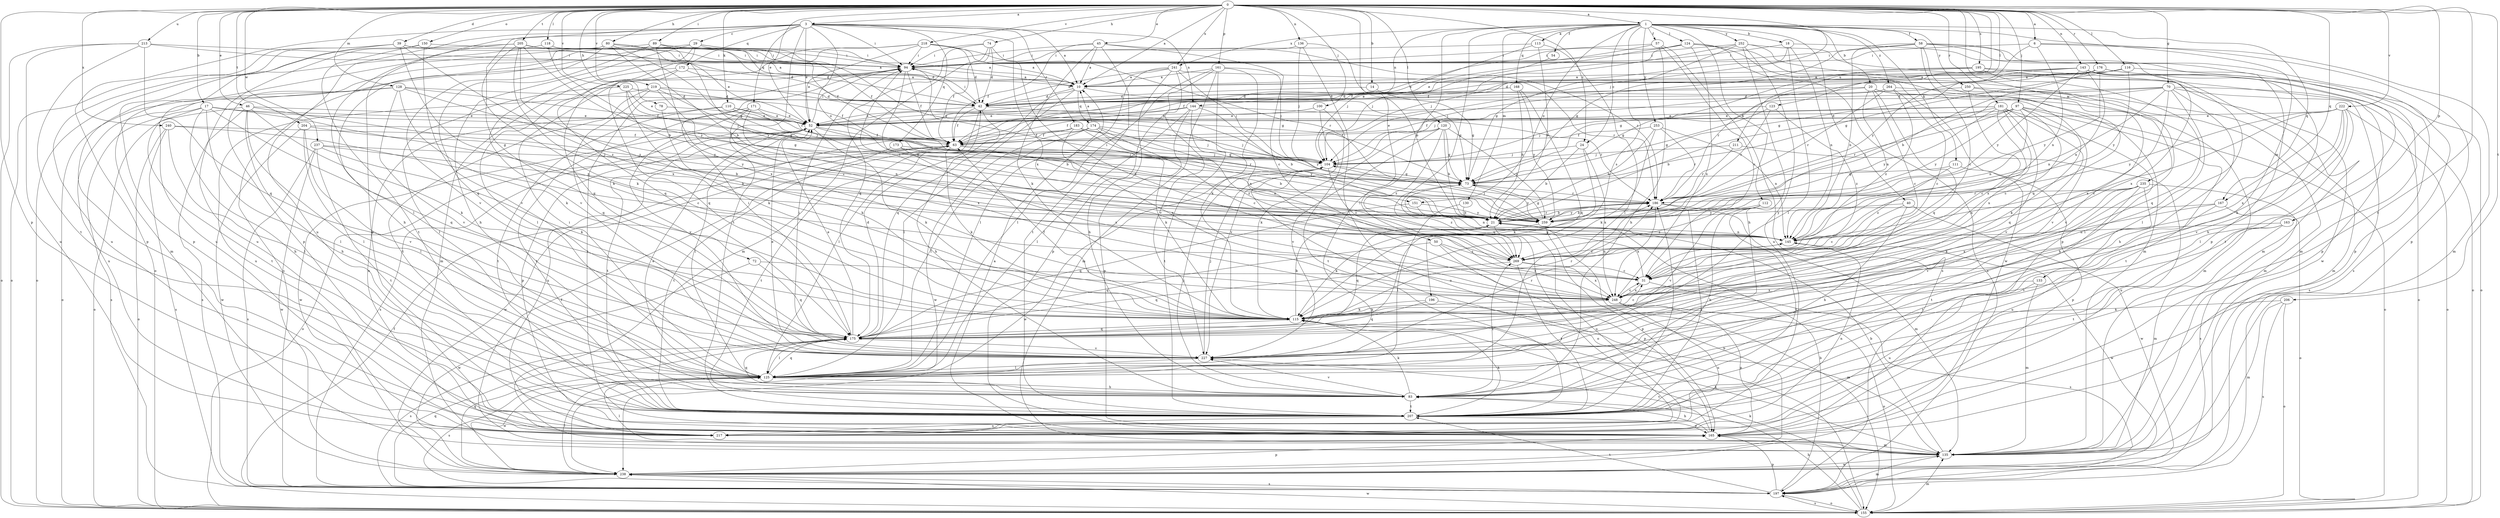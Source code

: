 strict digraph  {
0;
1;
3;
6;
10;
14;
17;
18;
20;
21;
24;
29;
31;
39;
40;
42;
45;
46;
50;
52;
54;
57;
58;
63;
70;
72;
73;
74;
78;
80;
83;
89;
94;
97;
100;
104;
110;
111;
112;
113;
115;
116;
118;
120;
123;
124;
125;
128;
130;
133;
135;
136;
143;
144;
145;
150;
151;
155;
161;
163;
165;
167;
168;
171;
172;
173;
174;
175;
176;
181;
183;
186;
195;
196;
197;
204;
205;
206;
207;
211;
213;
217;
218;
219;
222;
225;
227;
235;
237;
238;
240;
241;
248;
250;
252;
253;
259;
264;
269;
0 -> 1  [label=a];
0 -> 3  [label=a];
0 -> 6  [label=a];
0 -> 10  [label=a];
0 -> 14  [label=b];
0 -> 17  [label=b];
0 -> 24  [label=c];
0 -> 39  [label=d];
0 -> 45  [label=e];
0 -> 46  [label=e];
0 -> 50  [label=e];
0 -> 52  [label=e];
0 -> 70  [label=g];
0 -> 74  [label=h];
0 -> 78  [label=h];
0 -> 80  [label=h];
0 -> 89  [label=i];
0 -> 97  [label=j];
0 -> 100  [label=j];
0 -> 104  [label=j];
0 -> 110  [label=k];
0 -> 116  [label=l];
0 -> 118  [label=l];
0 -> 120  [label=l];
0 -> 123  [label=l];
0 -> 128  [label=m];
0 -> 136  [label=n];
0 -> 143  [label=n];
0 -> 150  [label=o];
0 -> 161  [label=p];
0 -> 163  [label=p];
0 -> 165  [label=p];
0 -> 167  [label=q];
0 -> 176  [label=r];
0 -> 181  [label=r];
0 -> 195  [label=s];
0 -> 204  [label=t];
0 -> 205  [label=t];
0 -> 206  [label=t];
0 -> 207  [label=t];
0 -> 211  [label=u];
0 -> 213  [label=u];
0 -> 218  [label=v];
0 -> 219  [label=v];
0 -> 222  [label=v];
0 -> 225  [label=v];
0 -> 235  [label=w];
0 -> 237  [label=w];
0 -> 240  [label=x];
0 -> 241  [label=x];
1 -> 18  [label=b];
1 -> 20  [label=b];
1 -> 24  [label=c];
1 -> 40  [label=d];
1 -> 54  [label=f];
1 -> 57  [label=f];
1 -> 58  [label=f];
1 -> 111  [label=k];
1 -> 112  [label=k];
1 -> 113  [label=k];
1 -> 124  [label=l];
1 -> 125  [label=l];
1 -> 130  [label=m];
1 -> 133  [label=m];
1 -> 144  [label=n];
1 -> 151  [label=o];
1 -> 167  [label=q];
1 -> 168  [label=q];
1 -> 196  [label=s];
1 -> 217  [label=u];
1 -> 241  [label=x];
1 -> 250  [label=y];
1 -> 252  [label=y];
1 -> 253  [label=y];
1 -> 264  [label=z];
3 -> 10  [label=a];
3 -> 29  [label=c];
3 -> 52  [label=e];
3 -> 72  [label=g];
3 -> 94  [label=i];
3 -> 144  [label=n];
3 -> 151  [label=o];
3 -> 155  [label=o];
3 -> 165  [label=p];
3 -> 171  [label=q];
3 -> 172  [label=q];
3 -> 173  [label=q];
3 -> 183  [label=r];
3 -> 207  [label=t];
3 -> 217  [label=u];
3 -> 248  [label=x];
6 -> 94  [label=i];
6 -> 135  [label=m];
6 -> 145  [label=n];
6 -> 165  [label=p];
6 -> 259  [label=y];
10 -> 42  [label=d];
10 -> 73  [label=g];
10 -> 125  [label=l];
10 -> 174  [label=q];
10 -> 175  [label=q];
14 -> 42  [label=d];
14 -> 73  [label=g];
17 -> 52  [label=e];
17 -> 73  [label=g];
17 -> 83  [label=h];
17 -> 125  [label=l];
17 -> 145  [label=n];
17 -> 175  [label=q];
17 -> 197  [label=s];
17 -> 207  [label=t];
18 -> 94  [label=i];
18 -> 104  [label=j];
18 -> 125  [label=l];
18 -> 135  [label=m];
18 -> 145  [label=n];
20 -> 31  [label=c];
20 -> 42  [label=d];
20 -> 104  [label=j];
20 -> 135  [label=m];
20 -> 145  [label=n];
20 -> 175  [label=q];
20 -> 227  [label=v];
21 -> 145  [label=n];
21 -> 175  [label=q];
21 -> 186  [label=r];
21 -> 217  [label=u];
24 -> 21  [label=b];
24 -> 104  [label=j];
24 -> 115  [label=k];
24 -> 248  [label=x];
29 -> 63  [label=f];
29 -> 73  [label=g];
29 -> 83  [label=h];
29 -> 94  [label=i];
29 -> 175  [label=q];
29 -> 197  [label=s];
29 -> 227  [label=v];
31 -> 73  [label=g];
31 -> 197  [label=s];
31 -> 248  [label=x];
39 -> 10  [label=a];
39 -> 94  [label=i];
39 -> 115  [label=k];
39 -> 155  [label=o];
39 -> 165  [label=p];
39 -> 217  [label=u];
39 -> 269  [label=z];
40 -> 31  [label=c];
40 -> 83  [label=h];
40 -> 238  [label=w];
40 -> 259  [label=y];
42 -> 52  [label=e];
42 -> 63  [label=f];
42 -> 83  [label=h];
42 -> 94  [label=i];
42 -> 125  [label=l];
42 -> 259  [label=y];
45 -> 10  [label=a];
45 -> 31  [label=c];
45 -> 63  [label=f];
45 -> 94  [label=i];
45 -> 115  [label=k];
45 -> 186  [label=r];
45 -> 207  [label=t];
46 -> 52  [label=e];
46 -> 83  [label=h];
46 -> 115  [label=k];
46 -> 125  [label=l];
46 -> 155  [label=o];
46 -> 197  [label=s];
46 -> 259  [label=y];
50 -> 165  [label=p];
50 -> 175  [label=q];
50 -> 248  [label=x];
50 -> 269  [label=z];
52 -> 63  [label=f];
52 -> 94  [label=i];
52 -> 115  [label=k];
52 -> 125  [label=l];
52 -> 165  [label=p];
52 -> 186  [label=r];
52 -> 197  [label=s];
52 -> 207  [label=t];
52 -> 238  [label=w];
54 -> 104  [label=j];
57 -> 31  [label=c];
57 -> 52  [label=e];
57 -> 83  [label=h];
57 -> 94  [label=i];
57 -> 197  [label=s];
58 -> 31  [label=c];
58 -> 73  [label=g];
58 -> 94  [label=i];
58 -> 135  [label=m];
58 -> 145  [label=n];
58 -> 165  [label=p];
58 -> 175  [label=q];
58 -> 197  [label=s];
63 -> 104  [label=j];
63 -> 115  [label=k];
63 -> 145  [label=n];
63 -> 155  [label=o];
63 -> 207  [label=t];
63 -> 238  [label=w];
70 -> 42  [label=d];
70 -> 73  [label=g];
70 -> 83  [label=h];
70 -> 125  [label=l];
70 -> 145  [label=n];
70 -> 155  [label=o];
70 -> 197  [label=s];
70 -> 248  [label=x];
70 -> 259  [label=y];
72 -> 31  [label=c];
72 -> 175  [label=q];
72 -> 238  [label=w];
73 -> 186  [label=r];
73 -> 259  [label=y];
73 -> 269  [label=z];
74 -> 42  [label=d];
74 -> 63  [label=f];
74 -> 94  [label=i];
74 -> 135  [label=m];
74 -> 175  [label=q];
74 -> 248  [label=x];
78 -> 52  [label=e];
78 -> 115  [label=k];
80 -> 21  [label=b];
80 -> 42  [label=d];
80 -> 52  [label=e];
80 -> 73  [label=g];
80 -> 94  [label=i];
80 -> 135  [label=m];
80 -> 217  [label=u];
80 -> 227  [label=v];
83 -> 52  [label=e];
83 -> 104  [label=j];
83 -> 115  [label=k];
83 -> 175  [label=q];
83 -> 207  [label=t];
83 -> 227  [label=v];
83 -> 269  [label=z];
89 -> 10  [label=a];
89 -> 63  [label=f];
89 -> 83  [label=h];
89 -> 94  [label=i];
89 -> 175  [label=q];
89 -> 248  [label=x];
89 -> 259  [label=y];
94 -> 10  [label=a];
94 -> 63  [label=f];
94 -> 145  [label=n];
97 -> 31  [label=c];
97 -> 52  [label=e];
97 -> 63  [label=f];
97 -> 115  [label=k];
97 -> 145  [label=n];
97 -> 155  [label=o];
97 -> 186  [label=r];
97 -> 207  [label=t];
97 -> 259  [label=y];
100 -> 52  [label=e];
100 -> 207  [label=t];
100 -> 227  [label=v];
104 -> 73  [label=g];
104 -> 155  [label=o];
104 -> 238  [label=w];
104 -> 269  [label=z];
110 -> 52  [label=e];
110 -> 63  [label=f];
110 -> 104  [label=j];
110 -> 207  [label=t];
110 -> 217  [label=u];
111 -> 73  [label=g];
111 -> 165  [label=p];
111 -> 269  [label=z];
112 -> 83  [label=h];
112 -> 207  [label=t];
112 -> 227  [label=v];
112 -> 259  [label=y];
112 -> 269  [label=z];
113 -> 21  [label=b];
113 -> 94  [label=i];
113 -> 104  [label=j];
113 -> 125  [label=l];
115 -> 21  [label=b];
115 -> 31  [label=c];
115 -> 63  [label=f];
115 -> 175  [label=q];
115 -> 186  [label=r];
116 -> 10  [label=a];
116 -> 63  [label=f];
116 -> 73  [label=g];
116 -> 165  [label=p];
116 -> 259  [label=y];
118 -> 21  [label=b];
118 -> 42  [label=d];
118 -> 94  [label=i];
118 -> 165  [label=p];
120 -> 21  [label=b];
120 -> 63  [label=f];
120 -> 73  [label=g];
120 -> 115  [label=k];
120 -> 227  [label=v];
120 -> 259  [label=y];
120 -> 269  [label=z];
123 -> 52  [label=e];
123 -> 73  [label=g];
123 -> 186  [label=r];
123 -> 269  [label=z];
124 -> 52  [label=e];
124 -> 63  [label=f];
124 -> 94  [label=i];
124 -> 135  [label=m];
124 -> 197  [label=s];
124 -> 238  [label=w];
124 -> 248  [label=x];
125 -> 83  [label=h];
125 -> 94  [label=i];
125 -> 175  [label=q];
125 -> 197  [label=s];
125 -> 238  [label=w];
128 -> 42  [label=d];
128 -> 63  [label=f];
128 -> 115  [label=k];
128 -> 155  [label=o];
128 -> 217  [label=u];
128 -> 227  [label=v];
128 -> 259  [label=y];
130 -> 21  [label=b];
130 -> 125  [label=l];
133 -> 135  [label=m];
133 -> 217  [label=u];
133 -> 248  [label=x];
135 -> 21  [label=b];
135 -> 63  [label=f];
135 -> 115  [label=k];
135 -> 125  [label=l];
135 -> 238  [label=w];
136 -> 21  [label=b];
136 -> 94  [label=i];
136 -> 104  [label=j];
136 -> 155  [label=o];
143 -> 10  [label=a];
143 -> 52  [label=e];
143 -> 83  [label=h];
143 -> 145  [label=n];
143 -> 155  [label=o];
143 -> 186  [label=r];
143 -> 248  [label=x];
143 -> 259  [label=y];
144 -> 21  [label=b];
144 -> 52  [label=e];
144 -> 63  [label=f];
144 -> 125  [label=l];
144 -> 165  [label=p];
144 -> 186  [label=r];
144 -> 207  [label=t];
145 -> 94  [label=i];
145 -> 238  [label=w];
145 -> 269  [label=z];
150 -> 94  [label=i];
150 -> 207  [label=t];
150 -> 217  [label=u];
150 -> 227  [label=v];
151 -> 145  [label=n];
151 -> 175  [label=q];
151 -> 259  [label=y];
155 -> 63  [label=f];
155 -> 83  [label=h];
155 -> 115  [label=k];
155 -> 135  [label=m];
155 -> 197  [label=s];
155 -> 238  [label=w];
161 -> 10  [label=a];
161 -> 104  [label=j];
161 -> 115  [label=k];
161 -> 125  [label=l];
161 -> 135  [label=m];
161 -> 165  [label=p];
161 -> 248  [label=x];
163 -> 135  [label=m];
163 -> 145  [label=n];
163 -> 207  [label=t];
163 -> 227  [label=v];
165 -> 10  [label=a];
165 -> 83  [label=h];
165 -> 94  [label=i];
165 -> 135  [label=m];
165 -> 227  [label=v];
167 -> 21  [label=b];
167 -> 155  [label=o];
167 -> 207  [label=t];
167 -> 248  [label=x];
168 -> 21  [label=b];
168 -> 42  [label=d];
168 -> 175  [label=q];
168 -> 259  [label=y];
171 -> 21  [label=b];
171 -> 52  [label=e];
171 -> 145  [label=n];
171 -> 207  [label=t];
171 -> 227  [label=v];
171 -> 248  [label=x];
172 -> 10  [label=a];
172 -> 73  [label=g];
172 -> 125  [label=l];
172 -> 135  [label=m];
172 -> 175  [label=q];
173 -> 21  [label=b];
173 -> 104  [label=j];
173 -> 207  [label=t];
173 -> 248  [label=x];
174 -> 10  [label=a];
174 -> 31  [label=c];
174 -> 63  [label=f];
174 -> 104  [label=j];
174 -> 115  [label=k];
174 -> 125  [label=l];
174 -> 238  [label=w];
174 -> 269  [label=z];
175 -> 42  [label=d];
175 -> 52  [label=e];
175 -> 94  [label=i];
175 -> 125  [label=l];
175 -> 197  [label=s];
175 -> 227  [label=v];
176 -> 10  [label=a];
176 -> 21  [label=b];
176 -> 42  [label=d];
176 -> 73  [label=g];
176 -> 155  [label=o];
176 -> 207  [label=t];
176 -> 259  [label=y];
181 -> 21  [label=b];
181 -> 31  [label=c];
181 -> 52  [label=e];
181 -> 83  [label=h];
181 -> 104  [label=j];
181 -> 175  [label=q];
181 -> 227  [label=v];
181 -> 248  [label=x];
181 -> 259  [label=y];
183 -> 63  [label=f];
183 -> 73  [label=g];
183 -> 104  [label=j];
183 -> 217  [label=u];
183 -> 248  [label=x];
183 -> 259  [label=y];
186 -> 21  [label=b];
186 -> 135  [label=m];
186 -> 207  [label=t];
186 -> 248  [label=x];
186 -> 259  [label=y];
195 -> 10  [label=a];
195 -> 73  [label=g];
195 -> 104  [label=j];
195 -> 125  [label=l];
195 -> 165  [label=p];
195 -> 175  [label=q];
196 -> 115  [label=k];
196 -> 135  [label=m];
196 -> 175  [label=q];
197 -> 21  [label=b];
197 -> 135  [label=m];
197 -> 155  [label=o];
197 -> 165  [label=p];
197 -> 175  [label=q];
197 -> 207  [label=t];
204 -> 21  [label=b];
204 -> 63  [label=f];
204 -> 125  [label=l];
204 -> 227  [label=v];
204 -> 238  [label=w];
205 -> 42  [label=d];
205 -> 94  [label=i];
205 -> 115  [label=k];
205 -> 125  [label=l];
205 -> 155  [label=o];
205 -> 248  [label=x];
205 -> 259  [label=y];
205 -> 269  [label=z];
206 -> 115  [label=k];
206 -> 135  [label=m];
206 -> 155  [label=o];
206 -> 197  [label=s];
207 -> 115  [label=k];
207 -> 165  [label=p];
207 -> 186  [label=r];
207 -> 217  [label=u];
211 -> 104  [label=j];
211 -> 186  [label=r];
211 -> 217  [label=u];
213 -> 10  [label=a];
213 -> 94  [label=i];
213 -> 155  [label=o];
213 -> 175  [label=q];
213 -> 207  [label=t];
213 -> 217  [label=u];
217 -> 145  [label=n];
218 -> 10  [label=a];
218 -> 42  [label=d];
218 -> 52  [label=e];
218 -> 94  [label=i];
218 -> 165  [label=p];
218 -> 175  [label=q];
218 -> 186  [label=r];
219 -> 42  [label=d];
219 -> 63  [label=f];
219 -> 73  [label=g];
219 -> 175  [label=q];
219 -> 207  [label=t];
219 -> 217  [label=u];
219 -> 269  [label=z];
222 -> 31  [label=c];
222 -> 52  [label=e];
222 -> 115  [label=k];
222 -> 125  [label=l];
222 -> 155  [label=o];
222 -> 227  [label=v];
222 -> 248  [label=x];
222 -> 259  [label=y];
225 -> 42  [label=d];
225 -> 52  [label=e];
225 -> 104  [label=j];
225 -> 115  [label=k];
225 -> 125  [label=l];
227 -> 52  [label=e];
227 -> 94  [label=i];
227 -> 104  [label=j];
227 -> 125  [label=l];
227 -> 186  [label=r];
235 -> 115  [label=k];
235 -> 145  [label=n];
235 -> 186  [label=r];
235 -> 197  [label=s];
235 -> 207  [label=t];
235 -> 217  [label=u];
235 -> 227  [label=v];
237 -> 21  [label=b];
237 -> 104  [label=j];
237 -> 115  [label=k];
237 -> 197  [label=s];
237 -> 207  [label=t];
237 -> 238  [label=w];
238 -> 21  [label=b];
238 -> 125  [label=l];
238 -> 165  [label=p];
238 -> 175  [label=q];
238 -> 197  [label=s];
240 -> 31  [label=c];
240 -> 63  [label=f];
240 -> 125  [label=l];
240 -> 155  [label=o];
240 -> 197  [label=s];
241 -> 10  [label=a];
241 -> 42  [label=d];
241 -> 83  [label=h];
241 -> 104  [label=j];
241 -> 125  [label=l];
241 -> 186  [label=r];
241 -> 227  [label=v];
248 -> 31  [label=c];
248 -> 115  [label=k];
248 -> 155  [label=o];
248 -> 165  [label=p];
248 -> 217  [label=u];
250 -> 42  [label=d];
250 -> 135  [label=m];
250 -> 227  [label=v];
250 -> 248  [label=x];
252 -> 63  [label=f];
252 -> 73  [label=g];
252 -> 83  [label=h];
252 -> 94  [label=i];
252 -> 165  [label=p];
252 -> 217  [label=u];
252 -> 238  [label=w];
253 -> 21  [label=b];
253 -> 63  [label=f];
253 -> 115  [label=k];
253 -> 145  [label=n];
253 -> 186  [label=r];
259 -> 73  [label=g];
259 -> 94  [label=i];
259 -> 104  [label=j];
259 -> 115  [label=k];
259 -> 165  [label=p];
264 -> 31  [label=c];
264 -> 42  [label=d];
264 -> 135  [label=m];
264 -> 186  [label=r];
264 -> 269  [label=z];
269 -> 31  [label=c];
269 -> 145  [label=n];
269 -> 175  [label=q];
269 -> 207  [label=t];
269 -> 248  [label=x];
}
